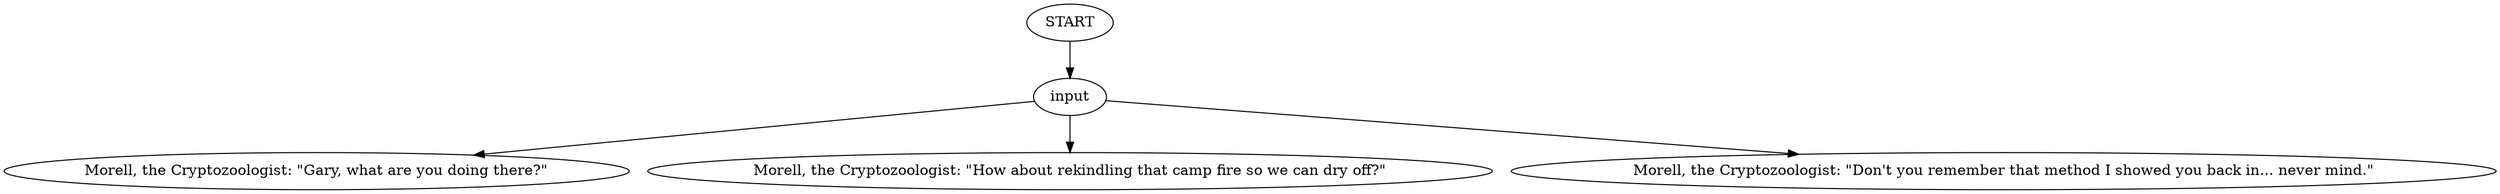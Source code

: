 # WESTCOAST / MORELL barks
# Morell checks to see if Gary is doing something useful.
# ==================================================
digraph G {
	  0 [label="START"];
	  1 [label="input"];
	  3 [label="Morell, the Cryptozoologist: \"Gary, what are you doing there?\""];
	  4 [label="Morell, the Cryptozoologist: \"How about rekindling that camp fire so we can dry off?\""];
	  5 [label="Morell, the Cryptozoologist: \"Don't you remember that method I showed you back in... never mind.\""];
	  0 -> 1
	  1 -> 3
	  1 -> 4
	  1 -> 5
}

